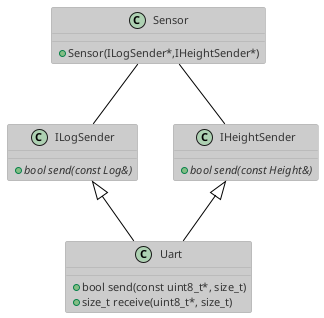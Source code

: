 @startuml
!theme reddress-lightblue
class Uart {
  + bool send(const uint8_t*, size_t)
  + size_t receive(uint8_t*, size_t)
}

class ILogSender {
  + {abstract} bool send(const Log&)
}


class IHeightSender {
  + {abstract} bool send(const Height&)
}

ILogSender <|-- Uart
IHeightSender <|-- Uart

class Sensor {
  + Sensor(ILogSender*,IHeightSender*)
}

Sensor -- ILogSender
Sensor -- IHeightSender
@enduml
